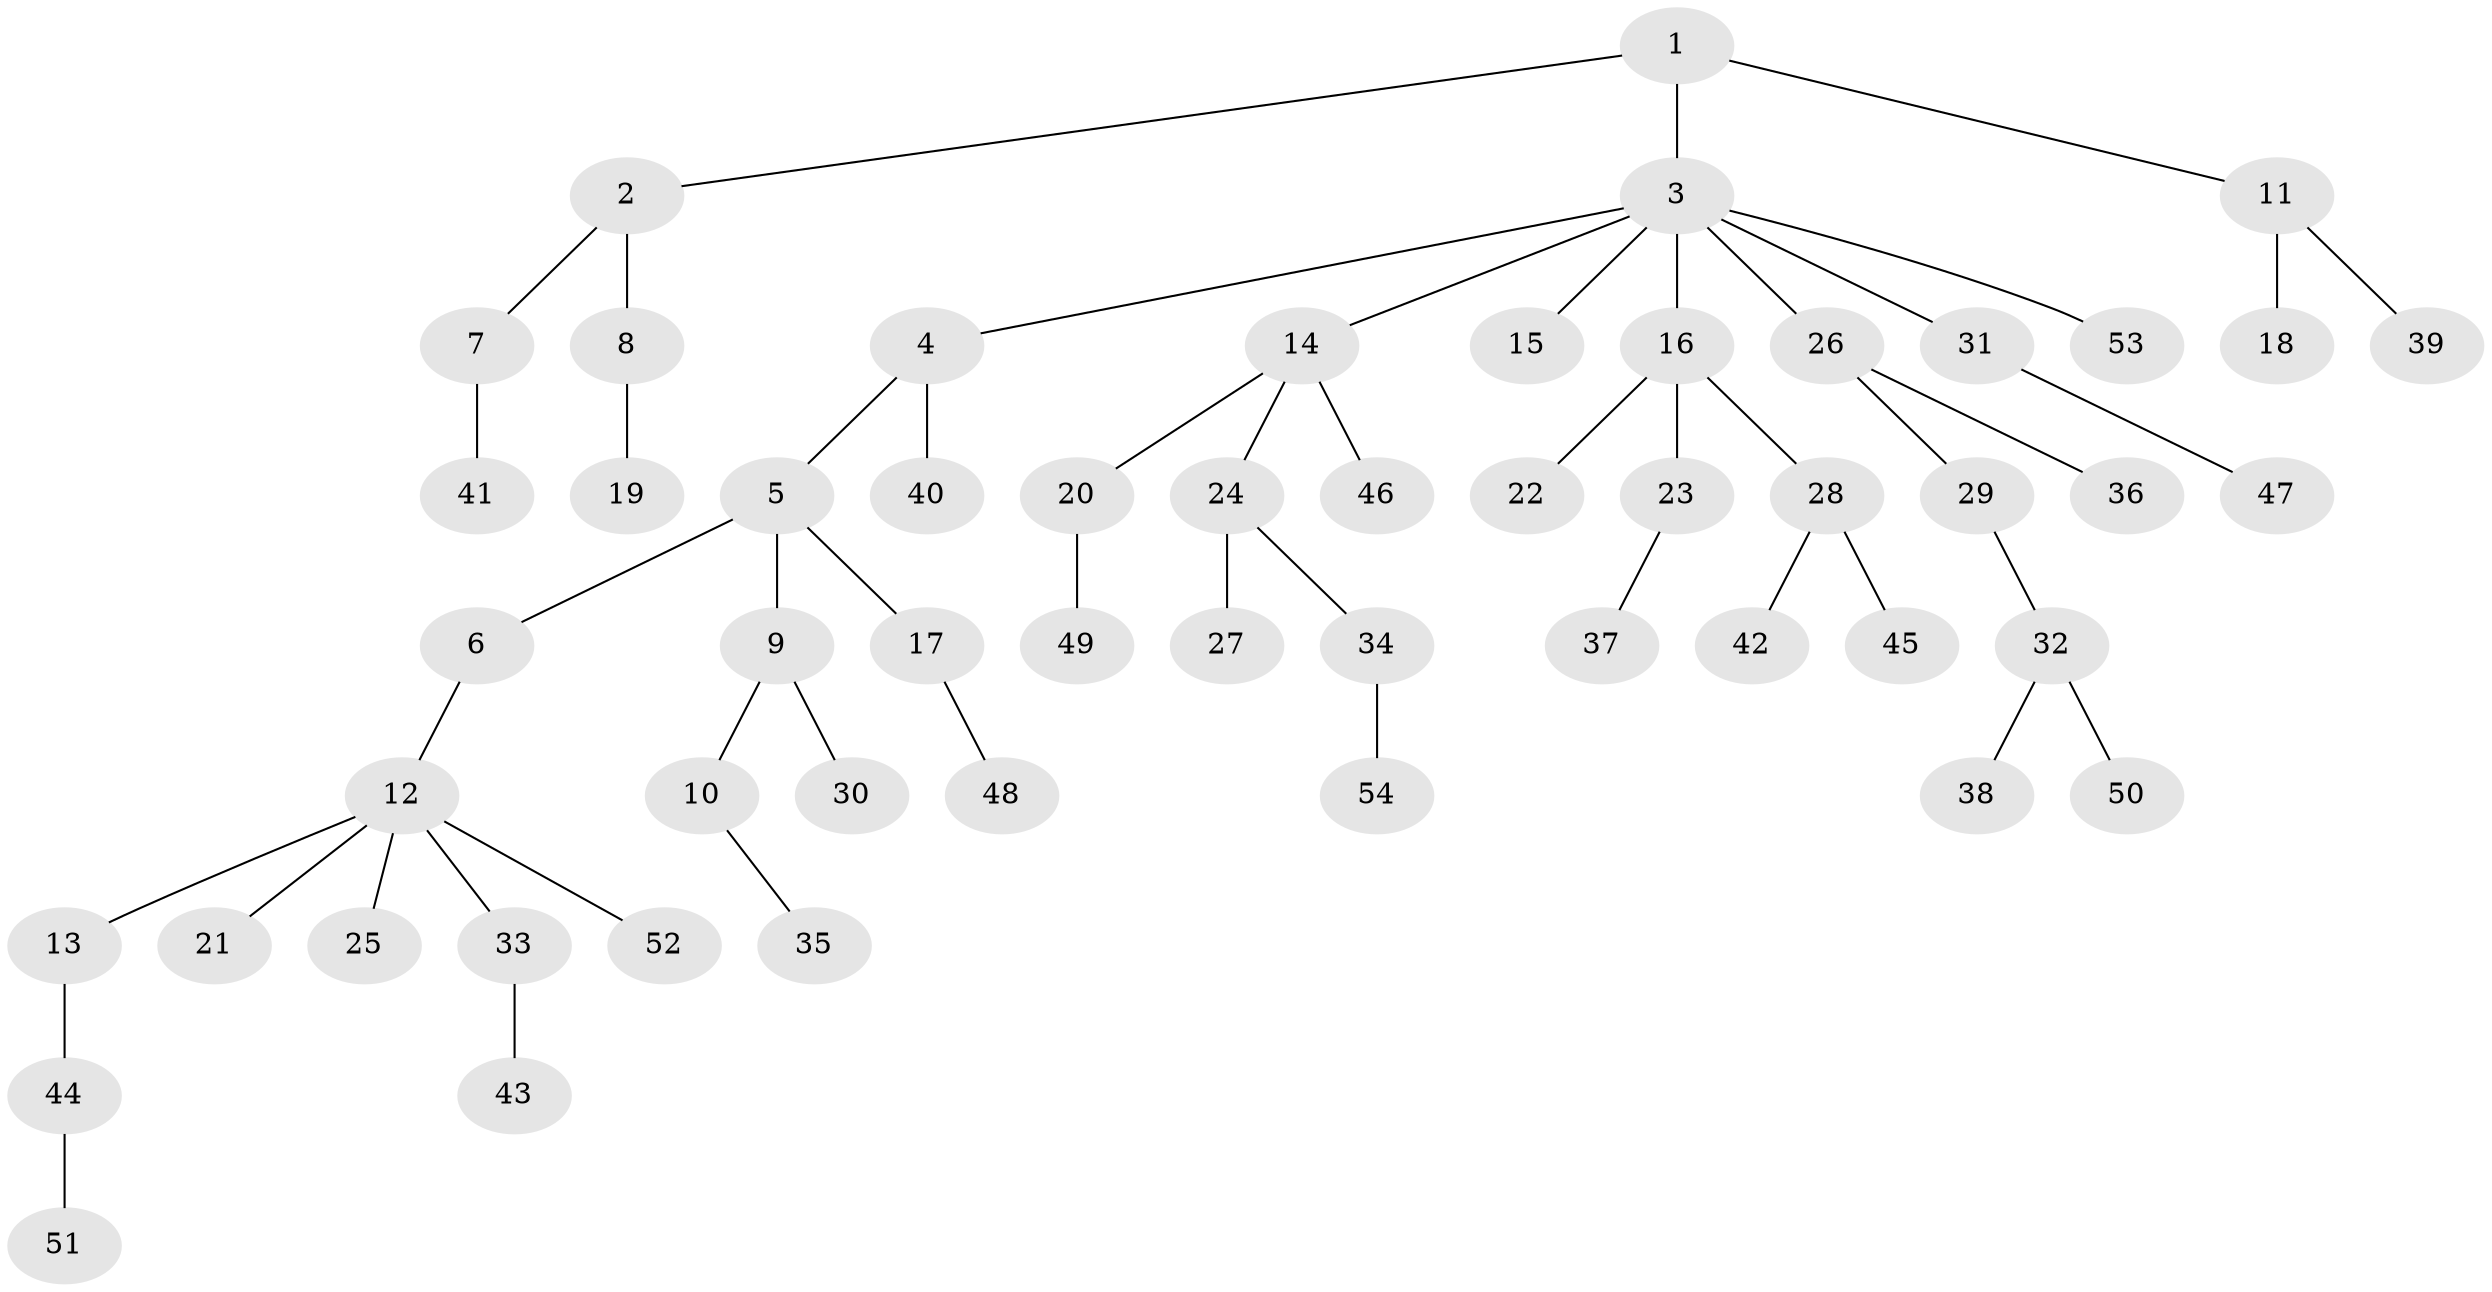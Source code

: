 // coarse degree distribution, {8: 0.0625, 5: 0.0625, 1: 0.75, 2: 0.0625, 3: 0.0625}
// Generated by graph-tools (version 1.1) at 2025/19/03/04/25 18:19:04]
// undirected, 54 vertices, 53 edges
graph export_dot {
graph [start="1"]
  node [color=gray90,style=filled];
  1;
  2;
  3;
  4;
  5;
  6;
  7;
  8;
  9;
  10;
  11;
  12;
  13;
  14;
  15;
  16;
  17;
  18;
  19;
  20;
  21;
  22;
  23;
  24;
  25;
  26;
  27;
  28;
  29;
  30;
  31;
  32;
  33;
  34;
  35;
  36;
  37;
  38;
  39;
  40;
  41;
  42;
  43;
  44;
  45;
  46;
  47;
  48;
  49;
  50;
  51;
  52;
  53;
  54;
  1 -- 2;
  1 -- 3;
  1 -- 11;
  2 -- 7;
  2 -- 8;
  3 -- 4;
  3 -- 14;
  3 -- 15;
  3 -- 16;
  3 -- 26;
  3 -- 31;
  3 -- 53;
  4 -- 5;
  4 -- 40;
  5 -- 6;
  5 -- 9;
  5 -- 17;
  6 -- 12;
  7 -- 41;
  8 -- 19;
  9 -- 10;
  9 -- 30;
  10 -- 35;
  11 -- 18;
  11 -- 39;
  12 -- 13;
  12 -- 21;
  12 -- 25;
  12 -- 33;
  12 -- 52;
  13 -- 44;
  14 -- 20;
  14 -- 24;
  14 -- 46;
  16 -- 22;
  16 -- 23;
  16 -- 28;
  17 -- 48;
  20 -- 49;
  23 -- 37;
  24 -- 27;
  24 -- 34;
  26 -- 29;
  26 -- 36;
  28 -- 42;
  28 -- 45;
  29 -- 32;
  31 -- 47;
  32 -- 38;
  32 -- 50;
  33 -- 43;
  34 -- 54;
  44 -- 51;
}
